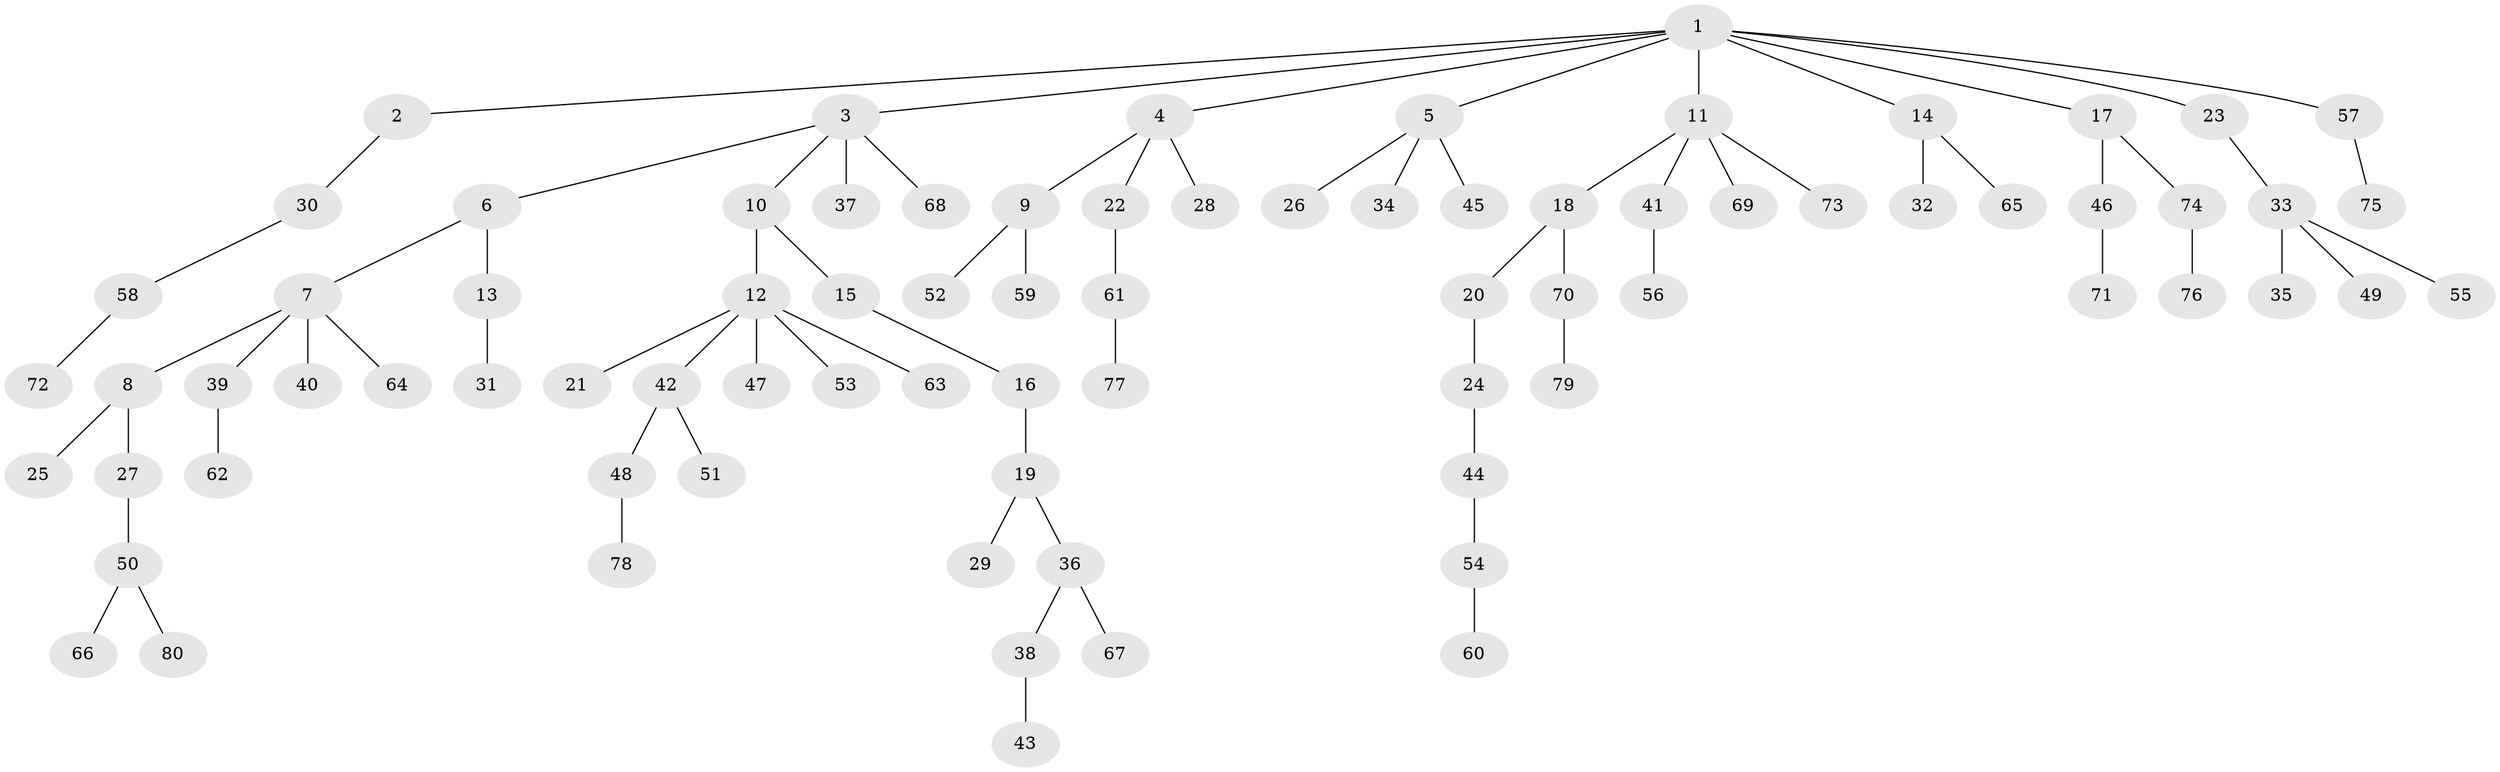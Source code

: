 // coarse degree distribution, {3: 0.14285714285714285, 2: 0.24489795918367346, 9: 0.02040816326530612, 1: 0.5102040816326531, 5: 0.02040816326530612, 4: 0.061224489795918366}
// Generated by graph-tools (version 1.1) at 2025/37/03/04/25 23:37:19]
// undirected, 80 vertices, 79 edges
graph export_dot {
  node [color=gray90,style=filled];
  1;
  2;
  3;
  4;
  5;
  6;
  7;
  8;
  9;
  10;
  11;
  12;
  13;
  14;
  15;
  16;
  17;
  18;
  19;
  20;
  21;
  22;
  23;
  24;
  25;
  26;
  27;
  28;
  29;
  30;
  31;
  32;
  33;
  34;
  35;
  36;
  37;
  38;
  39;
  40;
  41;
  42;
  43;
  44;
  45;
  46;
  47;
  48;
  49;
  50;
  51;
  52;
  53;
  54;
  55;
  56;
  57;
  58;
  59;
  60;
  61;
  62;
  63;
  64;
  65;
  66;
  67;
  68;
  69;
  70;
  71;
  72;
  73;
  74;
  75;
  76;
  77;
  78;
  79;
  80;
  1 -- 2;
  1 -- 3;
  1 -- 4;
  1 -- 5;
  1 -- 11;
  1 -- 14;
  1 -- 17;
  1 -- 23;
  1 -- 57;
  2 -- 30;
  3 -- 6;
  3 -- 10;
  3 -- 37;
  3 -- 68;
  4 -- 9;
  4 -- 22;
  4 -- 28;
  5 -- 26;
  5 -- 34;
  5 -- 45;
  6 -- 7;
  6 -- 13;
  7 -- 8;
  7 -- 39;
  7 -- 40;
  7 -- 64;
  8 -- 25;
  8 -- 27;
  9 -- 52;
  9 -- 59;
  10 -- 12;
  10 -- 15;
  11 -- 18;
  11 -- 41;
  11 -- 69;
  11 -- 73;
  12 -- 21;
  12 -- 42;
  12 -- 47;
  12 -- 53;
  12 -- 63;
  13 -- 31;
  14 -- 32;
  14 -- 65;
  15 -- 16;
  16 -- 19;
  17 -- 46;
  17 -- 74;
  18 -- 20;
  18 -- 70;
  19 -- 29;
  19 -- 36;
  20 -- 24;
  22 -- 61;
  23 -- 33;
  24 -- 44;
  27 -- 50;
  30 -- 58;
  33 -- 35;
  33 -- 49;
  33 -- 55;
  36 -- 38;
  36 -- 67;
  38 -- 43;
  39 -- 62;
  41 -- 56;
  42 -- 48;
  42 -- 51;
  44 -- 54;
  46 -- 71;
  48 -- 78;
  50 -- 66;
  50 -- 80;
  54 -- 60;
  57 -- 75;
  58 -- 72;
  61 -- 77;
  70 -- 79;
  74 -- 76;
}
